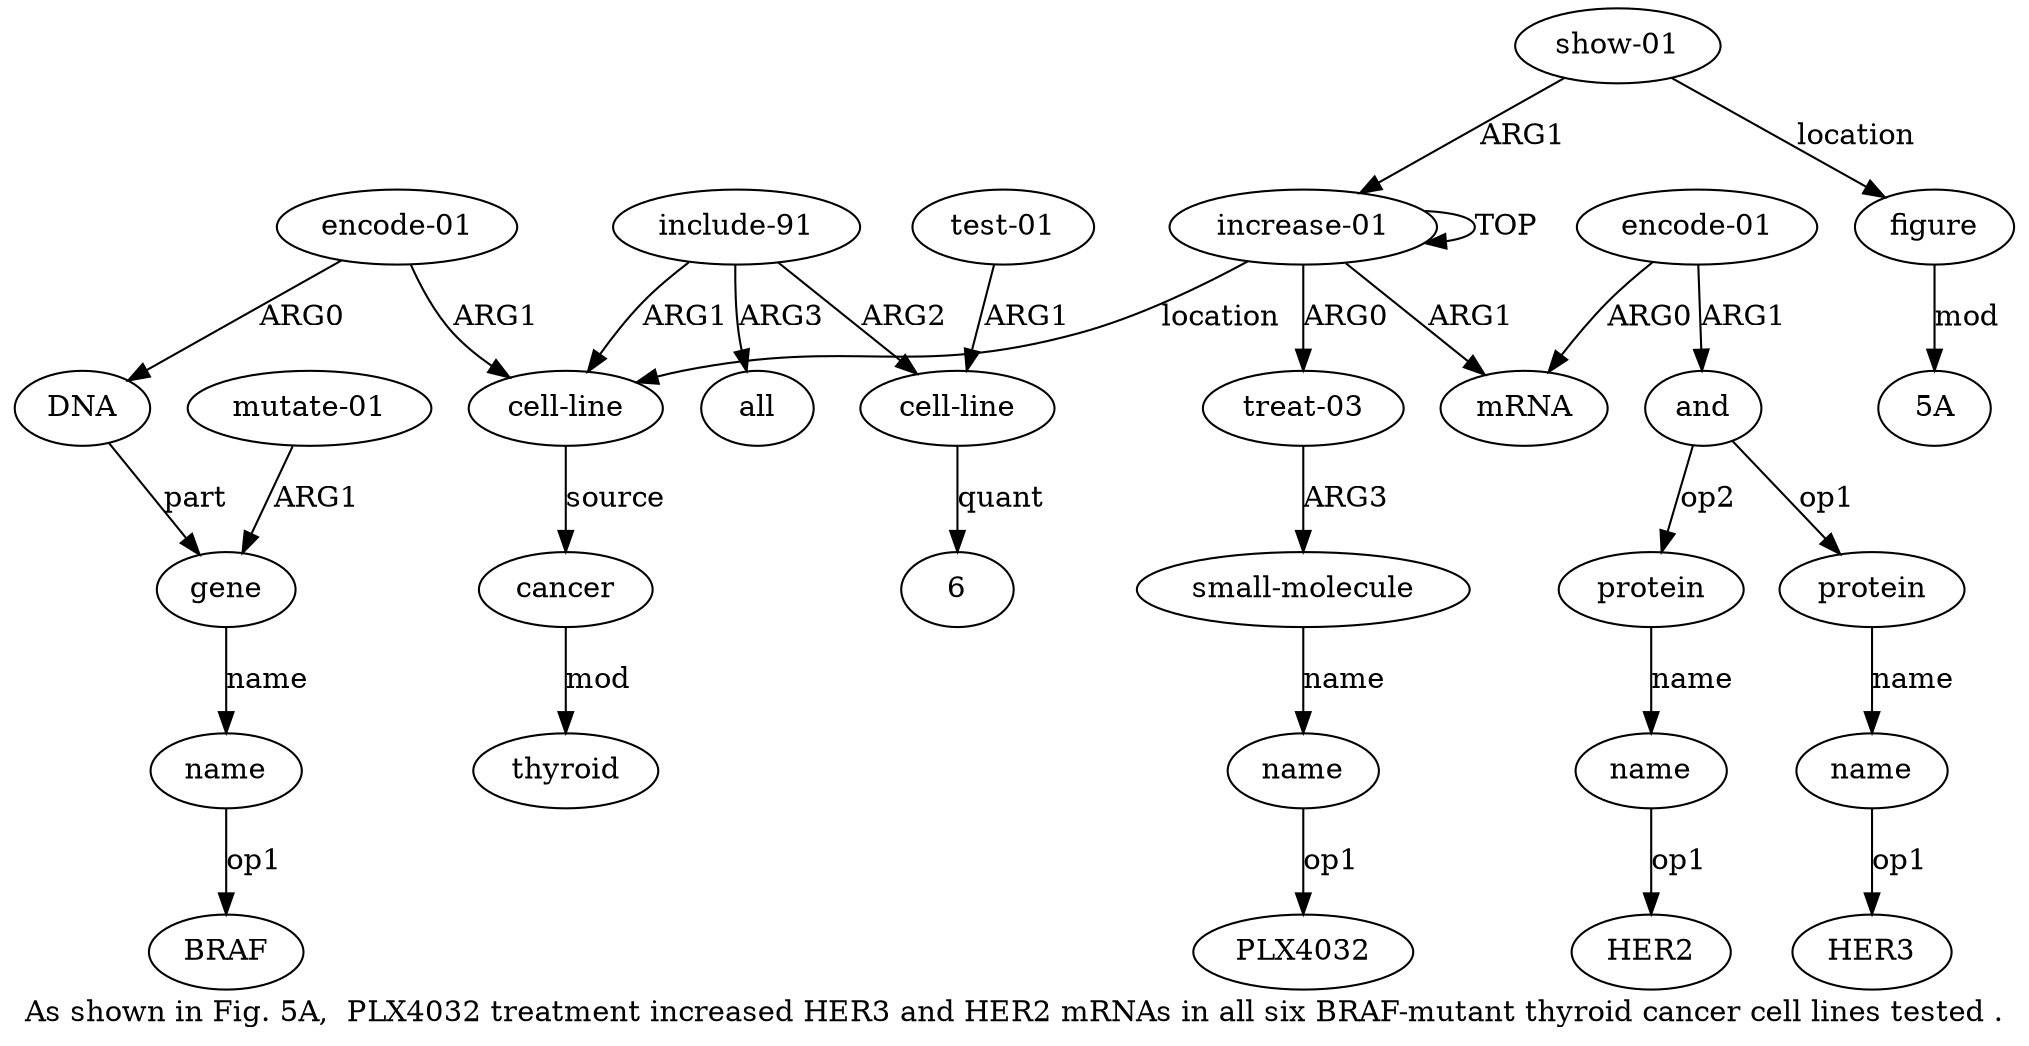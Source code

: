 digraph  {
	graph [label="As shown in Fig. 5A,  PLX4032 treatment increased HER3 and HER2 mRNAs in all six BRAF-mutant thyroid cancer cell lines tested ."];
	node [label="\N"];
	a20	 [color=black,
		gold_ind=20,
		gold_label="mutate-01",
		label="mutate-01",
		test_ind=20,
		test_label="mutate-01"];
	a18	 [color=black,
		gold_ind=18,
		gold_label=gene,
		label=gene,
		test_ind=18,
		test_label=gene];
	a20 -> a18 [key=0,
	color=black,
	gold_label=ARG1,
	label=ARG1,
	test_label=ARG1];
a21 [color=black,
	gold_ind=21,
	gold_label="include-91",
	label="include-91",
	test_ind=21,
	test_label="include-91"];
a22 [color=black,
	gold_ind=22,
	gold_label="cell-line",
	label="cell-line",
	test_ind=22,
	test_label="cell-line"];
a21 -> a22 [key=0,
color=black,
gold_label=ARG2,
label=ARG2,
test_label=ARG2];
a24 [color=black,
gold_ind=24,
gold_label=all,
label=all,
test_ind=24,
test_label=all];
a21 -> a24 [key=0,
color=black,
gold_label=ARG3,
label=ARG3,
test_label=ARG3];
a13 [color=black,
gold_ind=13,
gold_label="cell-line",
label="cell-line",
test_ind=13,
test_label="cell-line"];
a21 -> a13 [key=0,
color=black,
gold_label=ARG1,
label=ARG1,
test_label=ARG1];
"a22 6" [color=black,
gold_ind=-1,
gold_label=6,
label=6,
test_ind=-1,
test_label=6];
a22 -> "a22 6" [key=0,
color=black,
gold_label=quant,
label=quant,
test_label=quant];
a23 [color=black,
gold_ind=23,
gold_label="test-01",
label="test-01",
test_ind=23,
test_label="test-01"];
a23 -> a22 [key=0,
color=black,
gold_label=ARG1,
label=ARG1,
test_label=ARG1];
"a10 HER2" [color=black,
gold_ind=-1,
gold_label=HER2,
label=HER2,
test_ind=-1,
test_label=HER2];
"a19 BRAF" [color=black,
gold_ind=-1,
gold_label=BRAF,
label=BRAF,
test_ind=-1,
test_label=BRAF];
"a3 PLX4032" [color=black,
gold_ind=-1,
gold_label=PLX4032,
label=PLX4032,
test_ind=-1,
test_label=PLX4032];
a15 [color=black,
gold_ind=15,
gold_label=thyroid,
label=thyroid,
test_ind=15,
test_label=thyroid];
a14 [color=black,
gold_ind=14,
gold_label=cancer,
label=cancer,
test_ind=14,
test_label=cancer];
a14 -> a15 [key=0,
color=black,
gold_label=mod,
label=mod,
test_label=mod];
a17 [color=black,
gold_ind=17,
gold_label=DNA,
label=DNA,
test_ind=17,
test_label=DNA];
a17 -> a18 [key=0,
color=black,
gold_label=part,
label=part,
test_label=part];
a16 [color=black,
gold_ind=16,
gold_label="encode-01",
label="encode-01",
test_ind=16,
test_label="encode-01"];
a16 -> a17 [key=0,
color=black,
gold_label=ARG0,
label=ARG0,
test_label=ARG0];
a16 -> a13 [key=0,
color=black,
gold_label=ARG1,
label=ARG1,
test_label=ARG1];
a11 [color=black,
gold_ind=11,
gold_label="show-01",
label="show-01",
test_ind=11,
test_label="show-01"];
a12 [color=black,
gold_ind=12,
gold_label=figure,
label=figure,
test_ind=12,
test_label=figure];
a11 -> a12 [key=0,
color=black,
gold_label=location,
label=location,
test_label=location];
a0 [color=black,
gold_ind=0,
gold_label="increase-01",
label="increase-01",
test_ind=0,
test_label="increase-01"];
a11 -> a0 [key=0,
color=black,
gold_label=ARG1,
label=ARG1,
test_label=ARG1];
a10 [color=black,
gold_ind=10,
gold_label=name,
label=name,
test_ind=10,
test_label=name];
a10 -> "a10 HER2" [key=0,
color=black,
gold_label=op1,
label=op1,
test_label=op1];
a13 -> a14 [key=0,
color=black,
gold_label=source,
label=source,
test_label=source];
"a12 5A" [color=black,
gold_ind=-1,
gold_label="5A",
label="5A",
test_ind=-1,
test_label="5A"];
a12 -> "a12 5A" [key=0,
color=black,
gold_label=mod,
label=mod,
test_label=mod];
a19 [color=black,
gold_ind=19,
gold_label=name,
label=name,
test_ind=19,
test_label=name];
a19 -> "a19 BRAF" [key=0,
color=black,
gold_label=op1,
label=op1,
test_label=op1];
a18 -> a19 [key=0,
color=black,
gold_label=name,
label=name,
test_label=name];
a1 [color=black,
gold_ind=1,
gold_label="treat-03",
label="treat-03",
test_ind=1,
test_label="treat-03"];
a2 [color=black,
gold_ind=2,
gold_label="small-molecule",
label="small-molecule",
test_ind=2,
test_label="small-molecule"];
a1 -> a2 [key=0,
color=black,
gold_label=ARG3,
label=ARG3,
test_label=ARG3];
a0 -> a13 [key=0,
color=black,
gold_label=location,
label=location,
test_label=location];
a0 -> a1 [key=0,
color=black,
gold_label=ARG0,
label=ARG0,
test_label=ARG0];
a0 -> a0 [key=0,
color=black,
gold_label=TOP,
label=TOP,
test_label=TOP];
a4 [color=black,
gold_ind=4,
gold_label=mRNA,
label=mRNA,
test_ind=4,
test_label=mRNA];
a0 -> a4 [key=0,
color=black,
gold_label=ARG1,
label=ARG1,
test_label=ARG1];
a3 [color=black,
gold_ind=3,
gold_label=name,
label=name,
test_ind=3,
test_label=name];
a3 -> "a3 PLX4032" [key=0,
color=black,
gold_label=op1,
label=op1,
test_label=op1];
a2 -> a3 [key=0,
color=black,
gold_label=name,
label=name,
test_label=name];
a5 [color=black,
gold_ind=5,
gold_label="encode-01",
label="encode-01",
test_ind=5,
test_label="encode-01"];
a5 -> a4 [key=0,
color=black,
gold_label=ARG0,
label=ARG0,
test_label=ARG0];
a6 [color=black,
gold_ind=6,
gold_label=and,
label=and,
test_ind=6,
test_label=and];
a5 -> a6 [key=0,
color=black,
gold_label=ARG1,
label=ARG1,
test_label=ARG1];
a7 [color=black,
gold_ind=7,
gold_label=protein,
label=protein,
test_ind=7,
test_label=protein];
a8 [color=black,
gold_ind=8,
gold_label=name,
label=name,
test_ind=8,
test_label=name];
a7 -> a8 [key=0,
color=black,
gold_label=name,
label=name,
test_label=name];
a6 -> a7 [key=0,
color=black,
gold_label=op1,
label=op1,
test_label=op1];
a9 [color=black,
gold_ind=9,
gold_label=protein,
label=protein,
test_ind=9,
test_label=protein];
a6 -> a9 [key=0,
color=black,
gold_label=op2,
label=op2,
test_label=op2];
a9 -> a10 [key=0,
color=black,
gold_label=name,
label=name,
test_label=name];
"a8 HER3" [color=black,
gold_ind=-1,
gold_label=HER3,
label=HER3,
test_ind=-1,
test_label=HER3];
a8 -> "a8 HER3" [key=0,
color=black,
gold_label=op1,
label=op1,
test_label=op1];
}
